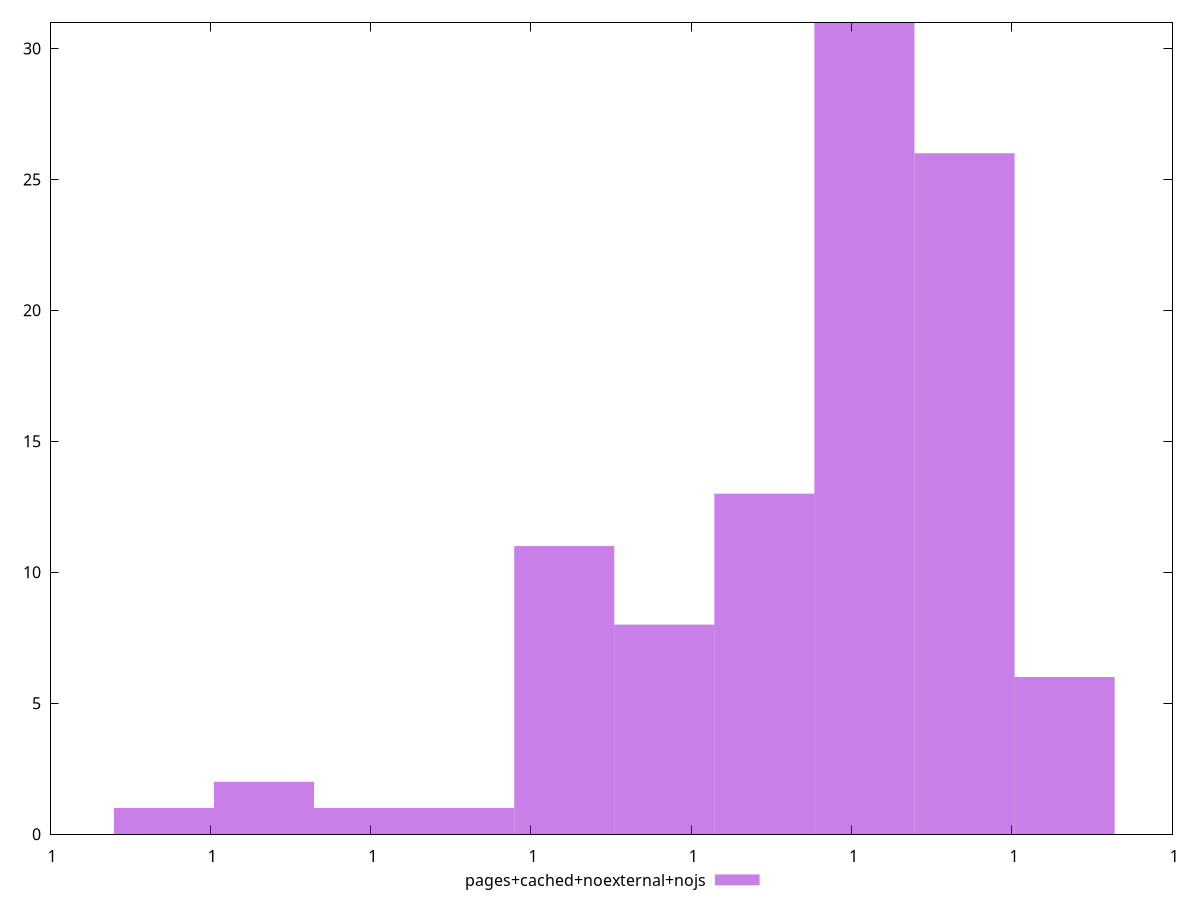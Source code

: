 $_pagesCachedNoexternalNojs <<EOF
0.9999999999993662 8
0.9999999999996158 31
0.9999999999988669 2
0.9999999999989917 1
0.9999999999997407 26
0.9999999999992414 11
0.999999999999491 13
0.9999999999998654 6
0.9999999999987421 1
0.9999999999991165 1
EOF
set key outside below
set terminal pngcairo
set output "report_00005_2020-11-02T22-26-11.212Z/bootup-time/pages+cached+noexternal+nojs//hist.png"
set yrange [0:31]
set boxwidth 1.248149602963079e-13
set style fill transparent solid 0.5 noborder
plot $_pagesCachedNoexternalNojs title "pages+cached+noexternal+nojs" with boxes ,